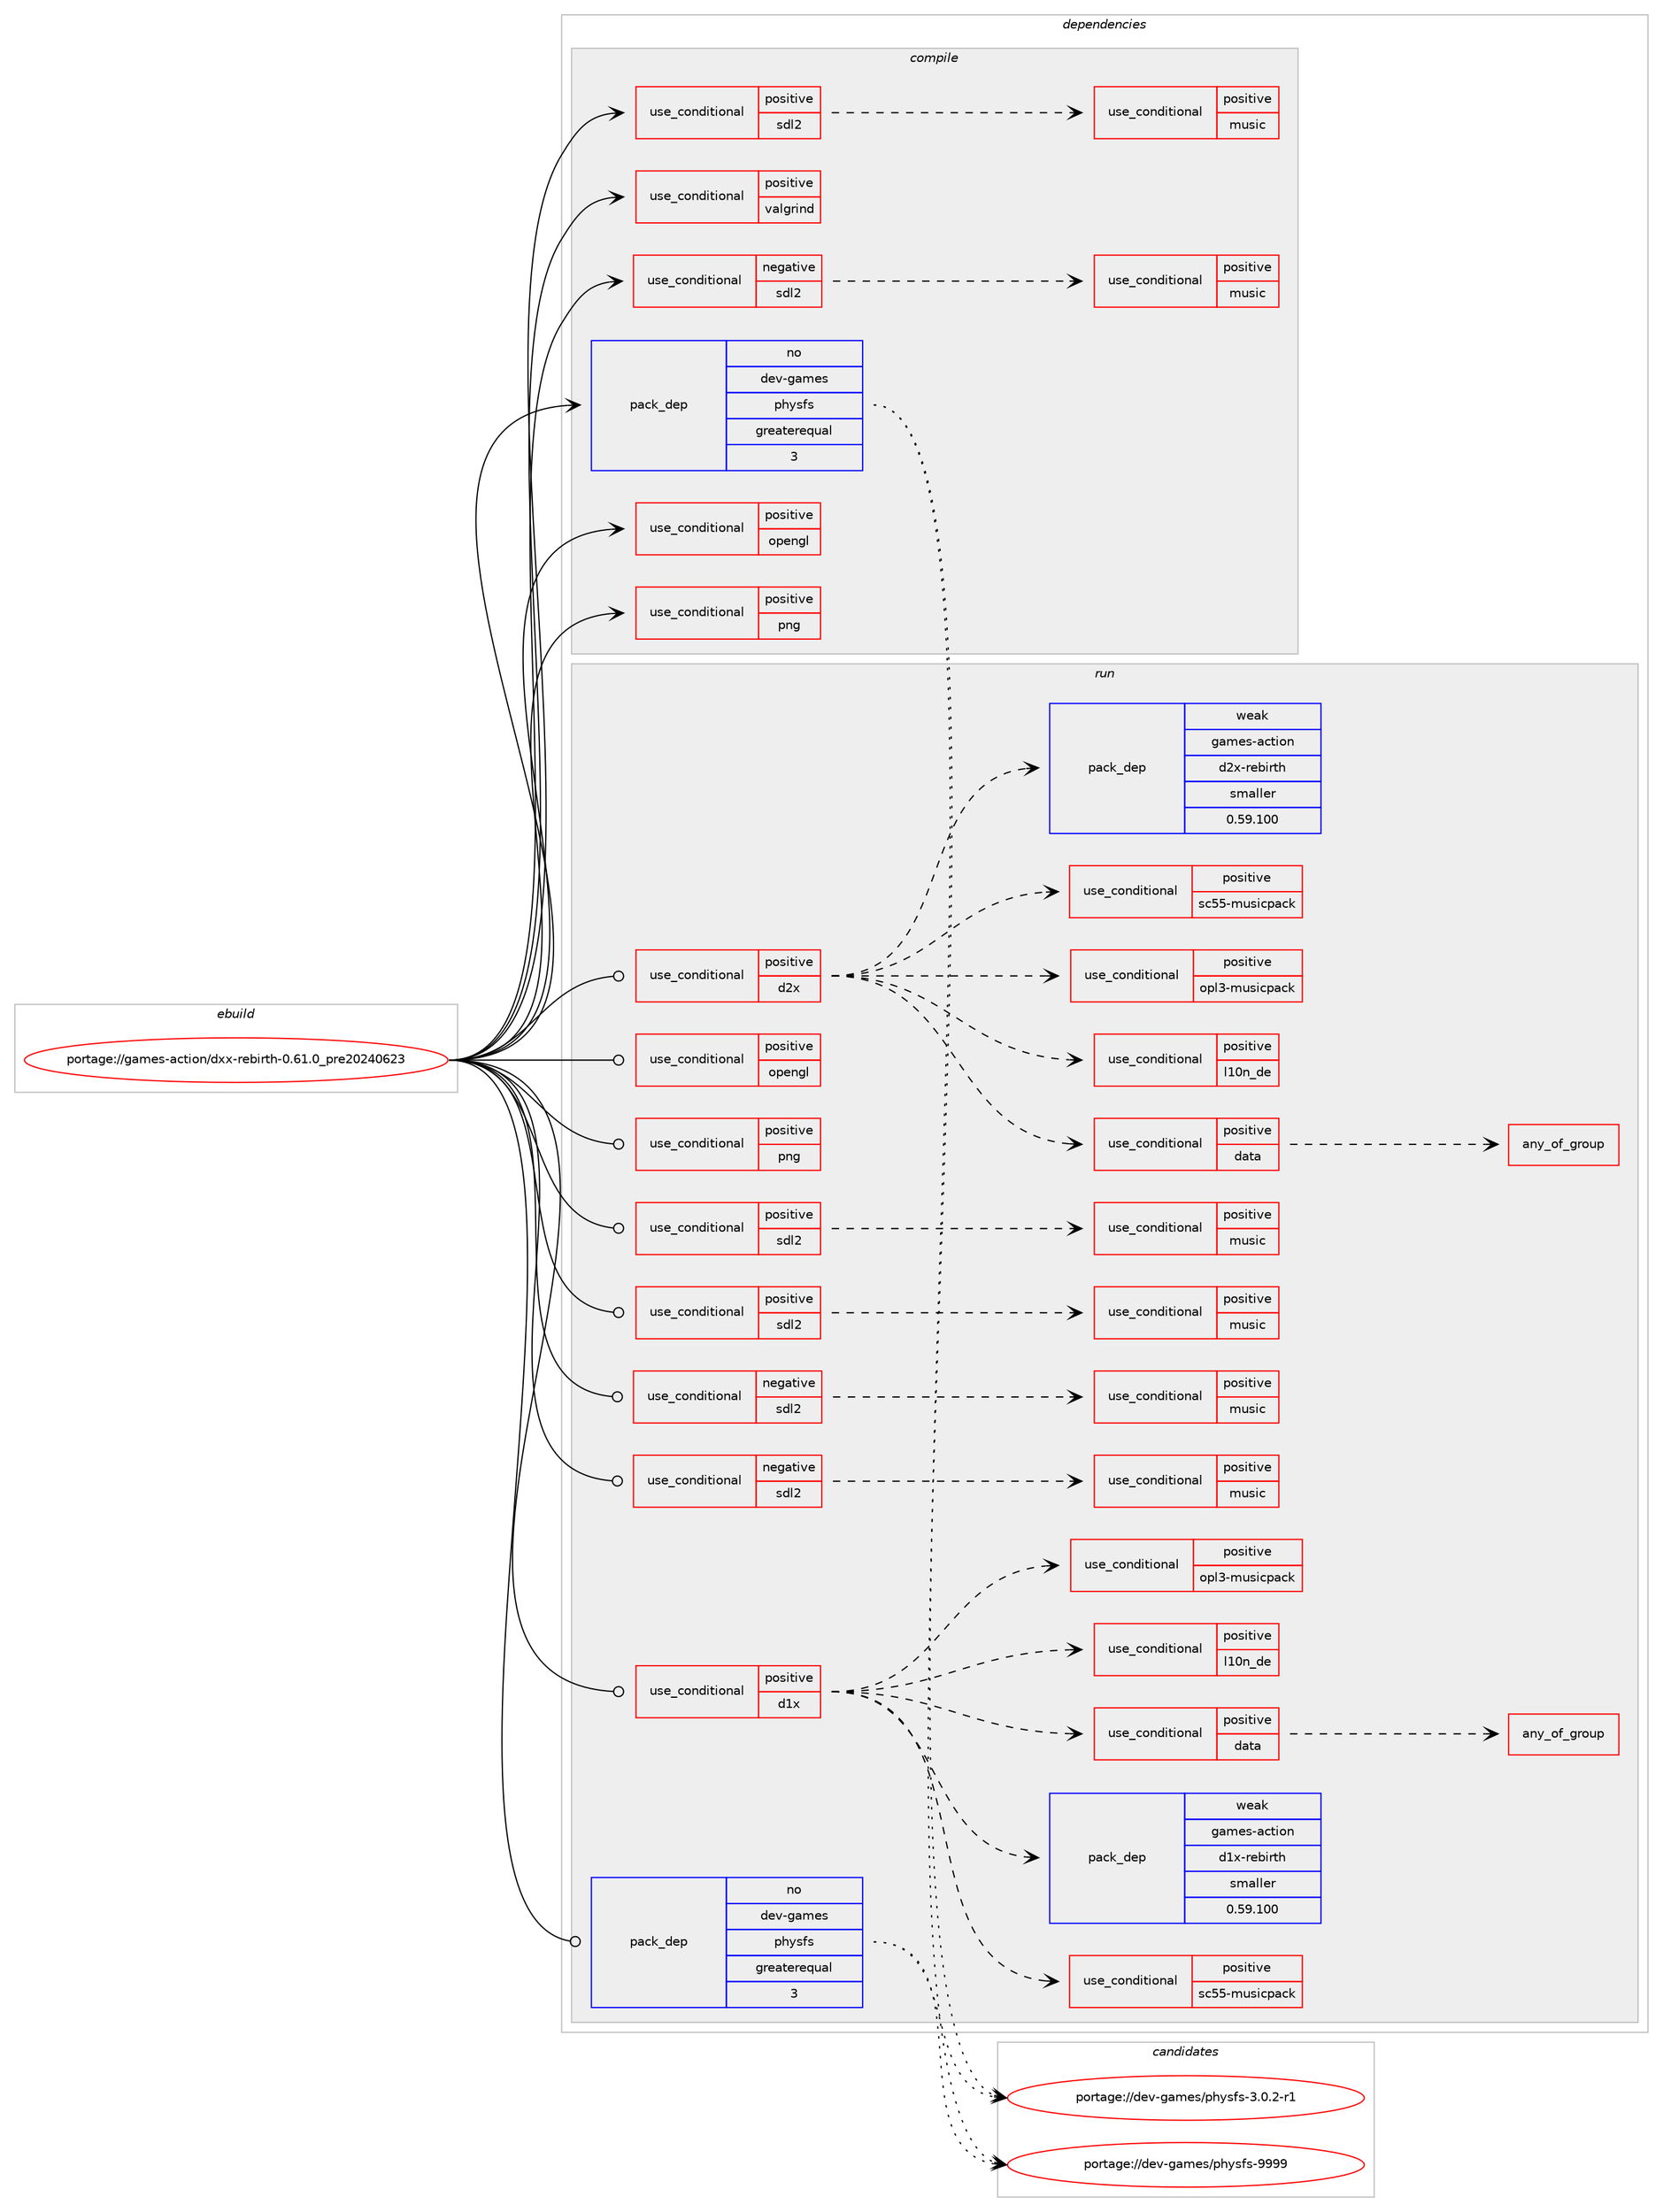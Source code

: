 digraph prolog {

# *************
# Graph options
# *************

newrank=true;
concentrate=true;
compound=true;
graph [rankdir=LR,fontname=Helvetica,fontsize=10,ranksep=1.5];#, ranksep=2.5, nodesep=0.2];
edge  [arrowhead=vee];
node  [fontname=Helvetica,fontsize=10];

# **********
# The ebuild
# **********

subgraph cluster_leftcol {
color=gray;
rank=same;
label=<<i>ebuild</i>>;
id [label="portage://games-action/dxx-rebirth-0.61.0_pre20240623", color=red, width=4, href="../games-action/dxx-rebirth-0.61.0_pre20240623.svg"];
}

# ****************
# The dependencies
# ****************

subgraph cluster_midcol {
color=gray;
label=<<i>dependencies</i>>;
subgraph cluster_compile {
fillcolor="#eeeeee";
style=filled;
label=<<i>compile</i>>;
subgraph cond61294 {
dependency113842 [label=<<TABLE BORDER="0" CELLBORDER="1" CELLSPACING="0" CELLPADDING="4"><TR><TD ROWSPAN="3" CELLPADDING="10">use_conditional</TD></TR><TR><TD>negative</TD></TR><TR><TD>sdl2</TD></TR></TABLE>>, shape=none, color=red];
# *** BEGIN UNKNOWN DEPENDENCY TYPE (TODO) ***
# dependency113842 -> package_dependency(portage://games-action/dxx-rebirth-0.61.0_pre20240623,install,no,media-libs,libsdl,none,[,,],[],[use(optenable(joystick),none),use(optenable(opengl),none),use(enable(sound),none),use(enable(video),none)])
# *** END UNKNOWN DEPENDENCY TYPE (TODO) ***

# *** BEGIN UNKNOWN DEPENDENCY TYPE (TODO) ***
# dependency113842 -> package_dependency(portage://games-action/dxx-rebirth-0.61.0_pre20240623,install,no,media-libs,sdl-image,none,[,,],[],[])
# *** END UNKNOWN DEPENDENCY TYPE (TODO) ***

subgraph cond61295 {
dependency113843 [label=<<TABLE BORDER="0" CELLBORDER="1" CELLSPACING="0" CELLPADDING="4"><TR><TD ROWSPAN="3" CELLPADDING="10">use_conditional</TD></TR><TR><TD>positive</TD></TR><TR><TD>music</TD></TR></TABLE>>, shape=none, color=red];
# *** BEGIN UNKNOWN DEPENDENCY TYPE (TODO) ***
# dependency113843 -> package_dependency(portage://games-action/dxx-rebirth-0.61.0_pre20240623,install,no,media-libs,sdl-mixer,none,[,,],[],[])
# *** END UNKNOWN DEPENDENCY TYPE (TODO) ***

}
dependency113842:e -> dependency113843:w [weight=20,style="dashed",arrowhead="vee"];
}
id:e -> dependency113842:w [weight=20,style="solid",arrowhead="vee"];
subgraph cond61296 {
dependency113844 [label=<<TABLE BORDER="0" CELLBORDER="1" CELLSPACING="0" CELLPADDING="4"><TR><TD ROWSPAN="3" CELLPADDING="10">use_conditional</TD></TR><TR><TD>positive</TD></TR><TR><TD>opengl</TD></TR></TABLE>>, shape=none, color=red];
# *** BEGIN UNKNOWN DEPENDENCY TYPE (TODO) ***
# dependency113844 -> package_dependency(portage://games-action/dxx-rebirth-0.61.0_pre20240623,install,no,virtual,opengl,none,[,,],[],[])
# *** END UNKNOWN DEPENDENCY TYPE (TODO) ***

# *** BEGIN UNKNOWN DEPENDENCY TYPE (TODO) ***
# dependency113844 -> package_dependency(portage://games-action/dxx-rebirth-0.61.0_pre20240623,install,no,virtual,glu,none,[,,],[],[])
# *** END UNKNOWN DEPENDENCY TYPE (TODO) ***

}
id:e -> dependency113844:w [weight=20,style="solid",arrowhead="vee"];
subgraph cond61297 {
dependency113845 [label=<<TABLE BORDER="0" CELLBORDER="1" CELLSPACING="0" CELLPADDING="4"><TR><TD ROWSPAN="3" CELLPADDING="10">use_conditional</TD></TR><TR><TD>positive</TD></TR><TR><TD>png</TD></TR></TABLE>>, shape=none, color=red];
# *** BEGIN UNKNOWN DEPENDENCY TYPE (TODO) ***
# dependency113845 -> package_dependency(portage://games-action/dxx-rebirth-0.61.0_pre20240623,install,no,media-libs,libpng,none,[,,],[],[])
# *** END UNKNOWN DEPENDENCY TYPE (TODO) ***

}
id:e -> dependency113845:w [weight=20,style="solid",arrowhead="vee"];
subgraph cond61298 {
dependency113846 [label=<<TABLE BORDER="0" CELLBORDER="1" CELLSPACING="0" CELLPADDING="4"><TR><TD ROWSPAN="3" CELLPADDING="10">use_conditional</TD></TR><TR><TD>positive</TD></TR><TR><TD>sdl2</TD></TR></TABLE>>, shape=none, color=red];
# *** BEGIN UNKNOWN DEPENDENCY TYPE (TODO) ***
# dependency113846 -> package_dependency(portage://games-action/dxx-rebirth-0.61.0_pre20240623,install,no,media-libs,libsdl2,none,[,,],[],[use(optenable(joystick),none),use(optenable(opengl),none),use(enable(sound),none),use(enable(video),none)])
# *** END UNKNOWN DEPENDENCY TYPE (TODO) ***

# *** BEGIN UNKNOWN DEPENDENCY TYPE (TODO) ***
# dependency113846 -> package_dependency(portage://games-action/dxx-rebirth-0.61.0_pre20240623,install,no,media-libs,sdl2-image,none,[,,],[],[])
# *** END UNKNOWN DEPENDENCY TYPE (TODO) ***

subgraph cond61299 {
dependency113847 [label=<<TABLE BORDER="0" CELLBORDER="1" CELLSPACING="0" CELLPADDING="4"><TR><TD ROWSPAN="3" CELLPADDING="10">use_conditional</TD></TR><TR><TD>positive</TD></TR><TR><TD>music</TD></TR></TABLE>>, shape=none, color=red];
# *** BEGIN UNKNOWN DEPENDENCY TYPE (TODO) ***
# dependency113847 -> package_dependency(portage://games-action/dxx-rebirth-0.61.0_pre20240623,install,no,media-libs,sdl2-mixer,none,[,,],[],[])
# *** END UNKNOWN DEPENDENCY TYPE (TODO) ***

}
dependency113846:e -> dependency113847:w [weight=20,style="dashed",arrowhead="vee"];
}
id:e -> dependency113846:w [weight=20,style="solid",arrowhead="vee"];
subgraph cond61300 {
dependency113848 [label=<<TABLE BORDER="0" CELLBORDER="1" CELLSPACING="0" CELLPADDING="4"><TR><TD ROWSPAN="3" CELLPADDING="10">use_conditional</TD></TR><TR><TD>positive</TD></TR><TR><TD>valgrind</TD></TR></TABLE>>, shape=none, color=red];
# *** BEGIN UNKNOWN DEPENDENCY TYPE (TODO) ***
# dependency113848 -> package_dependency(portage://games-action/dxx-rebirth-0.61.0_pre20240623,install,no,dev-debug,valgrind,none,[,,],[],[])
# *** END UNKNOWN DEPENDENCY TYPE (TODO) ***

}
id:e -> dependency113848:w [weight=20,style="solid",arrowhead="vee"];
subgraph pack51094 {
dependency113849 [label=<<TABLE BORDER="0" CELLBORDER="1" CELLSPACING="0" CELLPADDING="4" WIDTH="220"><TR><TD ROWSPAN="6" CELLPADDING="30">pack_dep</TD></TR><TR><TD WIDTH="110">no</TD></TR><TR><TD>dev-games</TD></TR><TR><TD>physfs</TD></TR><TR><TD>greaterequal</TD></TR><TR><TD>3</TD></TR></TABLE>>, shape=none, color=blue];
}
id:e -> dependency113849:w [weight=20,style="solid",arrowhead="vee"];
}
subgraph cluster_compileandrun {
fillcolor="#eeeeee";
style=filled;
label=<<i>compile and run</i>>;
}
subgraph cluster_run {
fillcolor="#eeeeee";
style=filled;
label=<<i>run</i>>;
subgraph cond61301 {
dependency113850 [label=<<TABLE BORDER="0" CELLBORDER="1" CELLSPACING="0" CELLPADDING="4"><TR><TD ROWSPAN="3" CELLPADDING="10">use_conditional</TD></TR><TR><TD>negative</TD></TR><TR><TD>sdl2</TD></TR></TABLE>>, shape=none, color=red];
subgraph cond61302 {
dependency113851 [label=<<TABLE BORDER="0" CELLBORDER="1" CELLSPACING="0" CELLPADDING="4"><TR><TD ROWSPAN="3" CELLPADDING="10">use_conditional</TD></TR><TR><TD>positive</TD></TR><TR><TD>music</TD></TR></TABLE>>, shape=none, color=red];
# *** BEGIN UNKNOWN DEPENDENCY TYPE (TODO) ***
# dependency113851 -> package_dependency(portage://games-action/dxx-rebirth-0.61.0_pre20240623,run,no,media-libs,sdl-mixer,none,[,,],[],[use(optenable(flac),none),use(optenable(midi),none),use(optenable(mp3),none),use(optenable(vorbis),none)])
# *** END UNKNOWN DEPENDENCY TYPE (TODO) ***

}
dependency113850:e -> dependency113851:w [weight=20,style="dashed",arrowhead="vee"];
}
id:e -> dependency113850:w [weight=20,style="solid",arrowhead="odot"];
subgraph cond61303 {
dependency113852 [label=<<TABLE BORDER="0" CELLBORDER="1" CELLSPACING="0" CELLPADDING="4"><TR><TD ROWSPAN="3" CELLPADDING="10">use_conditional</TD></TR><TR><TD>negative</TD></TR><TR><TD>sdl2</TD></TR></TABLE>>, shape=none, color=red];
# *** BEGIN UNKNOWN DEPENDENCY TYPE (TODO) ***
# dependency113852 -> package_dependency(portage://games-action/dxx-rebirth-0.61.0_pre20240623,run,no,media-libs,libsdl,none,[,,],[],[use(optenable(joystick),none),use(optenable(opengl),none),use(enable(sound),none),use(enable(video),none)])
# *** END UNKNOWN DEPENDENCY TYPE (TODO) ***

# *** BEGIN UNKNOWN DEPENDENCY TYPE (TODO) ***
# dependency113852 -> package_dependency(portage://games-action/dxx-rebirth-0.61.0_pre20240623,run,no,media-libs,sdl-image,none,[,,],[],[])
# *** END UNKNOWN DEPENDENCY TYPE (TODO) ***

subgraph cond61304 {
dependency113853 [label=<<TABLE BORDER="0" CELLBORDER="1" CELLSPACING="0" CELLPADDING="4"><TR><TD ROWSPAN="3" CELLPADDING="10">use_conditional</TD></TR><TR><TD>positive</TD></TR><TR><TD>music</TD></TR></TABLE>>, shape=none, color=red];
# *** BEGIN UNKNOWN DEPENDENCY TYPE (TODO) ***
# dependency113853 -> package_dependency(portage://games-action/dxx-rebirth-0.61.0_pre20240623,run,no,media-libs,sdl-mixer,none,[,,],[],[])
# *** END UNKNOWN DEPENDENCY TYPE (TODO) ***

}
dependency113852:e -> dependency113853:w [weight=20,style="dashed",arrowhead="vee"];
}
id:e -> dependency113852:w [weight=20,style="solid",arrowhead="odot"];
subgraph cond61305 {
dependency113854 [label=<<TABLE BORDER="0" CELLBORDER="1" CELLSPACING="0" CELLPADDING="4"><TR><TD ROWSPAN="3" CELLPADDING="10">use_conditional</TD></TR><TR><TD>positive</TD></TR><TR><TD>d1x</TD></TR></TABLE>>, shape=none, color=red];
subgraph pack51095 {
dependency113855 [label=<<TABLE BORDER="0" CELLBORDER="1" CELLSPACING="0" CELLPADDING="4" WIDTH="220"><TR><TD ROWSPAN="6" CELLPADDING="30">pack_dep</TD></TR><TR><TD WIDTH="110">weak</TD></TR><TR><TD>games-action</TD></TR><TR><TD>d1x-rebirth</TD></TR><TR><TD>smaller</TD></TR><TR><TD>0.59.100</TD></TR></TABLE>>, shape=none, color=blue];
}
dependency113854:e -> dependency113855:w [weight=20,style="dashed",arrowhead="vee"];
subgraph cond61306 {
dependency113856 [label=<<TABLE BORDER="0" CELLBORDER="1" CELLSPACING="0" CELLPADDING="4"><TR><TD ROWSPAN="3" CELLPADDING="10">use_conditional</TD></TR><TR><TD>positive</TD></TR><TR><TD>data</TD></TR></TABLE>>, shape=none, color=red];
subgraph any1302 {
dependency113857 [label=<<TABLE BORDER="0" CELLBORDER="1" CELLSPACING="0" CELLPADDING="4"><TR><TD CELLPADDING="10">any_of_group</TD></TR></TABLE>>, shape=none, color=red];# *** BEGIN UNKNOWN DEPENDENCY TYPE (TODO) ***
# dependency113857 -> package_dependency(portage://games-action/dxx-rebirth-0.61.0_pre20240623,run,no,games-action,descent1-data,none,[,,],[],[])
# *** END UNKNOWN DEPENDENCY TYPE (TODO) ***

# *** BEGIN UNKNOWN DEPENDENCY TYPE (TODO) ***
# dependency113857 -> package_dependency(portage://games-action/dxx-rebirth-0.61.0_pre20240623,run,no,games-action,descent1-demodata,none,[,,],[],[])
# *** END UNKNOWN DEPENDENCY TYPE (TODO) ***

}
dependency113856:e -> dependency113857:w [weight=20,style="dashed",arrowhead="vee"];
}
dependency113854:e -> dependency113856:w [weight=20,style="dashed",arrowhead="vee"];
subgraph cond61307 {
dependency113858 [label=<<TABLE BORDER="0" CELLBORDER="1" CELLSPACING="0" CELLPADDING="4"><TR><TD ROWSPAN="3" CELLPADDING="10">use_conditional</TD></TR><TR><TD>positive</TD></TR><TR><TD>l10n_de</TD></TR></TABLE>>, shape=none, color=red];
# *** BEGIN UNKNOWN DEPENDENCY TYPE (TODO) ***
# dependency113858 -> package_dependency(portage://games-action/dxx-rebirth-0.61.0_pre20240623,run,no,games-action,descent1-freedata,none,[,,],[],[use(enable(l10n_de),none)])
# *** END UNKNOWN DEPENDENCY TYPE (TODO) ***

}
dependency113854:e -> dependency113858:w [weight=20,style="dashed",arrowhead="vee"];
subgraph cond61308 {
dependency113859 [label=<<TABLE BORDER="0" CELLBORDER="1" CELLSPACING="0" CELLPADDING="4"><TR><TD ROWSPAN="3" CELLPADDING="10">use_conditional</TD></TR><TR><TD>positive</TD></TR><TR><TD>opl3-musicpack</TD></TR></TABLE>>, shape=none, color=red];
# *** BEGIN UNKNOWN DEPENDENCY TYPE (TODO) ***
# dependency113859 -> package_dependency(portage://games-action/dxx-rebirth-0.61.0_pre20240623,run,no,games-action,descent1-freedata,none,[,,],[],[use(enable(opl3-musicpack),none)])
# *** END UNKNOWN DEPENDENCY TYPE (TODO) ***

}
dependency113854:e -> dependency113859:w [weight=20,style="dashed",arrowhead="vee"];
subgraph cond61309 {
dependency113860 [label=<<TABLE BORDER="0" CELLBORDER="1" CELLSPACING="0" CELLPADDING="4"><TR><TD ROWSPAN="3" CELLPADDING="10">use_conditional</TD></TR><TR><TD>positive</TD></TR><TR><TD>sc55-musicpack</TD></TR></TABLE>>, shape=none, color=red];
# *** BEGIN UNKNOWN DEPENDENCY TYPE (TODO) ***
# dependency113860 -> package_dependency(portage://games-action/dxx-rebirth-0.61.0_pre20240623,run,no,games-action,descent1-freedata,none,[,,],[],[use(enable(sc55-musicpack),none)])
# *** END UNKNOWN DEPENDENCY TYPE (TODO) ***

}
dependency113854:e -> dependency113860:w [weight=20,style="dashed",arrowhead="vee"];
}
id:e -> dependency113854:w [weight=20,style="solid",arrowhead="odot"];
subgraph cond61310 {
dependency113861 [label=<<TABLE BORDER="0" CELLBORDER="1" CELLSPACING="0" CELLPADDING="4"><TR><TD ROWSPAN="3" CELLPADDING="10">use_conditional</TD></TR><TR><TD>positive</TD></TR><TR><TD>d2x</TD></TR></TABLE>>, shape=none, color=red];
subgraph pack51096 {
dependency113862 [label=<<TABLE BORDER="0" CELLBORDER="1" CELLSPACING="0" CELLPADDING="4" WIDTH="220"><TR><TD ROWSPAN="6" CELLPADDING="30">pack_dep</TD></TR><TR><TD WIDTH="110">weak</TD></TR><TR><TD>games-action</TD></TR><TR><TD>d2x-rebirth</TD></TR><TR><TD>smaller</TD></TR><TR><TD>0.59.100</TD></TR></TABLE>>, shape=none, color=blue];
}
dependency113861:e -> dependency113862:w [weight=20,style="dashed",arrowhead="vee"];
subgraph cond61311 {
dependency113863 [label=<<TABLE BORDER="0" CELLBORDER="1" CELLSPACING="0" CELLPADDING="4"><TR><TD ROWSPAN="3" CELLPADDING="10">use_conditional</TD></TR><TR><TD>positive</TD></TR><TR><TD>data</TD></TR></TABLE>>, shape=none, color=red];
subgraph any1303 {
dependency113864 [label=<<TABLE BORDER="0" CELLBORDER="1" CELLSPACING="0" CELLPADDING="4"><TR><TD CELLPADDING="10">any_of_group</TD></TR></TABLE>>, shape=none, color=red];# *** BEGIN UNKNOWN DEPENDENCY TYPE (TODO) ***
# dependency113864 -> package_dependency(portage://games-action/dxx-rebirth-0.61.0_pre20240623,run,no,games-action,descent2-data,none,[,,],[],[])
# *** END UNKNOWN DEPENDENCY TYPE (TODO) ***

# *** BEGIN UNKNOWN DEPENDENCY TYPE (TODO) ***
# dependency113864 -> package_dependency(portage://games-action/dxx-rebirth-0.61.0_pre20240623,run,no,games-action,descent2-demodata,none,[,,],[],[])
# *** END UNKNOWN DEPENDENCY TYPE (TODO) ***

}
dependency113863:e -> dependency113864:w [weight=20,style="dashed",arrowhead="vee"];
}
dependency113861:e -> dependency113863:w [weight=20,style="dashed",arrowhead="vee"];
subgraph cond61312 {
dependency113865 [label=<<TABLE BORDER="0" CELLBORDER="1" CELLSPACING="0" CELLPADDING="4"><TR><TD ROWSPAN="3" CELLPADDING="10">use_conditional</TD></TR><TR><TD>positive</TD></TR><TR><TD>l10n_de</TD></TR></TABLE>>, shape=none, color=red];
# *** BEGIN UNKNOWN DEPENDENCY TYPE (TODO) ***
# dependency113865 -> package_dependency(portage://games-action/dxx-rebirth-0.61.0_pre20240623,run,no,games-action,descent2-freedata,none,[,,],[],[use(enable(l10n_de),none)])
# *** END UNKNOWN DEPENDENCY TYPE (TODO) ***

}
dependency113861:e -> dependency113865:w [weight=20,style="dashed",arrowhead="vee"];
subgraph cond61313 {
dependency113866 [label=<<TABLE BORDER="0" CELLBORDER="1" CELLSPACING="0" CELLPADDING="4"><TR><TD ROWSPAN="3" CELLPADDING="10">use_conditional</TD></TR><TR><TD>positive</TD></TR><TR><TD>opl3-musicpack</TD></TR></TABLE>>, shape=none, color=red];
# *** BEGIN UNKNOWN DEPENDENCY TYPE (TODO) ***
# dependency113866 -> package_dependency(portage://games-action/dxx-rebirth-0.61.0_pre20240623,run,no,games-action,descent2-freedata,none,[,,],[],[use(enable(opl3-musicpack),none)])
# *** END UNKNOWN DEPENDENCY TYPE (TODO) ***

}
dependency113861:e -> dependency113866:w [weight=20,style="dashed",arrowhead="vee"];
subgraph cond61314 {
dependency113867 [label=<<TABLE BORDER="0" CELLBORDER="1" CELLSPACING="0" CELLPADDING="4"><TR><TD ROWSPAN="3" CELLPADDING="10">use_conditional</TD></TR><TR><TD>positive</TD></TR><TR><TD>sc55-musicpack</TD></TR></TABLE>>, shape=none, color=red];
# *** BEGIN UNKNOWN DEPENDENCY TYPE (TODO) ***
# dependency113867 -> package_dependency(portage://games-action/dxx-rebirth-0.61.0_pre20240623,run,no,games-action,descent2-freedata,none,[,,],[],[use(enable(sc55-musicpack),none)])
# *** END UNKNOWN DEPENDENCY TYPE (TODO) ***

}
dependency113861:e -> dependency113867:w [weight=20,style="dashed",arrowhead="vee"];
}
id:e -> dependency113861:w [weight=20,style="solid",arrowhead="odot"];
subgraph cond61315 {
dependency113868 [label=<<TABLE BORDER="0" CELLBORDER="1" CELLSPACING="0" CELLPADDING="4"><TR><TD ROWSPAN="3" CELLPADDING="10">use_conditional</TD></TR><TR><TD>positive</TD></TR><TR><TD>opengl</TD></TR></TABLE>>, shape=none, color=red];
# *** BEGIN UNKNOWN DEPENDENCY TYPE (TODO) ***
# dependency113868 -> package_dependency(portage://games-action/dxx-rebirth-0.61.0_pre20240623,run,no,virtual,opengl,none,[,,],[],[])
# *** END UNKNOWN DEPENDENCY TYPE (TODO) ***

# *** BEGIN UNKNOWN DEPENDENCY TYPE (TODO) ***
# dependency113868 -> package_dependency(portage://games-action/dxx-rebirth-0.61.0_pre20240623,run,no,virtual,glu,none,[,,],[],[])
# *** END UNKNOWN DEPENDENCY TYPE (TODO) ***

}
id:e -> dependency113868:w [weight=20,style="solid",arrowhead="odot"];
subgraph cond61316 {
dependency113869 [label=<<TABLE BORDER="0" CELLBORDER="1" CELLSPACING="0" CELLPADDING="4"><TR><TD ROWSPAN="3" CELLPADDING="10">use_conditional</TD></TR><TR><TD>positive</TD></TR><TR><TD>png</TD></TR></TABLE>>, shape=none, color=red];
# *** BEGIN UNKNOWN DEPENDENCY TYPE (TODO) ***
# dependency113869 -> package_dependency(portage://games-action/dxx-rebirth-0.61.0_pre20240623,run,no,media-libs,libpng,none,[,,],[],[])
# *** END UNKNOWN DEPENDENCY TYPE (TODO) ***

}
id:e -> dependency113869:w [weight=20,style="solid",arrowhead="odot"];
subgraph cond61317 {
dependency113870 [label=<<TABLE BORDER="0" CELLBORDER="1" CELLSPACING="0" CELLPADDING="4"><TR><TD ROWSPAN="3" CELLPADDING="10">use_conditional</TD></TR><TR><TD>positive</TD></TR><TR><TD>sdl2</TD></TR></TABLE>>, shape=none, color=red];
subgraph cond61318 {
dependency113871 [label=<<TABLE BORDER="0" CELLBORDER="1" CELLSPACING="0" CELLPADDING="4"><TR><TD ROWSPAN="3" CELLPADDING="10">use_conditional</TD></TR><TR><TD>positive</TD></TR><TR><TD>music</TD></TR></TABLE>>, shape=none, color=red];
# *** BEGIN UNKNOWN DEPENDENCY TYPE (TODO) ***
# dependency113871 -> package_dependency(portage://games-action/dxx-rebirth-0.61.0_pre20240623,run,no,media-libs,sdl2-mixer,none,[,,],[],[use(optenable(flac),none),use(optenable(midi),none),use(optenable(mp3),none),use(optenable(vorbis),none)])
# *** END UNKNOWN DEPENDENCY TYPE (TODO) ***

}
dependency113870:e -> dependency113871:w [weight=20,style="dashed",arrowhead="vee"];
}
id:e -> dependency113870:w [weight=20,style="solid",arrowhead="odot"];
subgraph cond61319 {
dependency113872 [label=<<TABLE BORDER="0" CELLBORDER="1" CELLSPACING="0" CELLPADDING="4"><TR><TD ROWSPAN="3" CELLPADDING="10">use_conditional</TD></TR><TR><TD>positive</TD></TR><TR><TD>sdl2</TD></TR></TABLE>>, shape=none, color=red];
# *** BEGIN UNKNOWN DEPENDENCY TYPE (TODO) ***
# dependency113872 -> package_dependency(portage://games-action/dxx-rebirth-0.61.0_pre20240623,run,no,media-libs,libsdl2,none,[,,],[],[use(optenable(joystick),none),use(optenable(opengl),none),use(enable(sound),none),use(enable(video),none)])
# *** END UNKNOWN DEPENDENCY TYPE (TODO) ***

# *** BEGIN UNKNOWN DEPENDENCY TYPE (TODO) ***
# dependency113872 -> package_dependency(portage://games-action/dxx-rebirth-0.61.0_pre20240623,run,no,media-libs,sdl2-image,none,[,,],[],[])
# *** END UNKNOWN DEPENDENCY TYPE (TODO) ***

subgraph cond61320 {
dependency113873 [label=<<TABLE BORDER="0" CELLBORDER="1" CELLSPACING="0" CELLPADDING="4"><TR><TD ROWSPAN="3" CELLPADDING="10">use_conditional</TD></TR><TR><TD>positive</TD></TR><TR><TD>music</TD></TR></TABLE>>, shape=none, color=red];
# *** BEGIN UNKNOWN DEPENDENCY TYPE (TODO) ***
# dependency113873 -> package_dependency(portage://games-action/dxx-rebirth-0.61.0_pre20240623,run,no,media-libs,sdl2-mixer,none,[,,],[],[])
# *** END UNKNOWN DEPENDENCY TYPE (TODO) ***

}
dependency113872:e -> dependency113873:w [weight=20,style="dashed",arrowhead="vee"];
}
id:e -> dependency113872:w [weight=20,style="solid",arrowhead="odot"];
subgraph pack51097 {
dependency113874 [label=<<TABLE BORDER="0" CELLBORDER="1" CELLSPACING="0" CELLPADDING="4" WIDTH="220"><TR><TD ROWSPAN="6" CELLPADDING="30">pack_dep</TD></TR><TR><TD WIDTH="110">no</TD></TR><TR><TD>dev-games</TD></TR><TR><TD>physfs</TD></TR><TR><TD>greaterequal</TD></TR><TR><TD>3</TD></TR></TABLE>>, shape=none, color=blue];
}
id:e -> dependency113874:w [weight=20,style="solid",arrowhead="odot"];
}
}

# **************
# The candidates
# **************

subgraph cluster_choices {
rank=same;
color=gray;
label=<<i>candidates</i>>;

subgraph choice51094 {
color=black;
nodesep=1;
choice1001011184510397109101115471121041211151021154551464846504511449 [label="portage://dev-games/physfs-3.0.2-r1", color=red, width=4,href="../dev-games/physfs-3.0.2-r1.svg"];
choice1001011184510397109101115471121041211151021154557575757 [label="portage://dev-games/physfs-9999", color=red, width=4,href="../dev-games/physfs-9999.svg"];
dependency113849:e -> choice1001011184510397109101115471121041211151021154551464846504511449:w [style=dotted,weight="100"];
dependency113849:e -> choice1001011184510397109101115471121041211151021154557575757:w [style=dotted,weight="100"];
}
subgraph choice51095 {
color=black;
nodesep=1;
}
subgraph choice51096 {
color=black;
nodesep=1;
}
subgraph choice51097 {
color=black;
nodesep=1;
choice1001011184510397109101115471121041211151021154551464846504511449 [label="portage://dev-games/physfs-3.0.2-r1", color=red, width=4,href="../dev-games/physfs-3.0.2-r1.svg"];
choice1001011184510397109101115471121041211151021154557575757 [label="portage://dev-games/physfs-9999", color=red, width=4,href="../dev-games/physfs-9999.svg"];
dependency113874:e -> choice1001011184510397109101115471121041211151021154551464846504511449:w [style=dotted,weight="100"];
dependency113874:e -> choice1001011184510397109101115471121041211151021154557575757:w [style=dotted,weight="100"];
}
}

}
